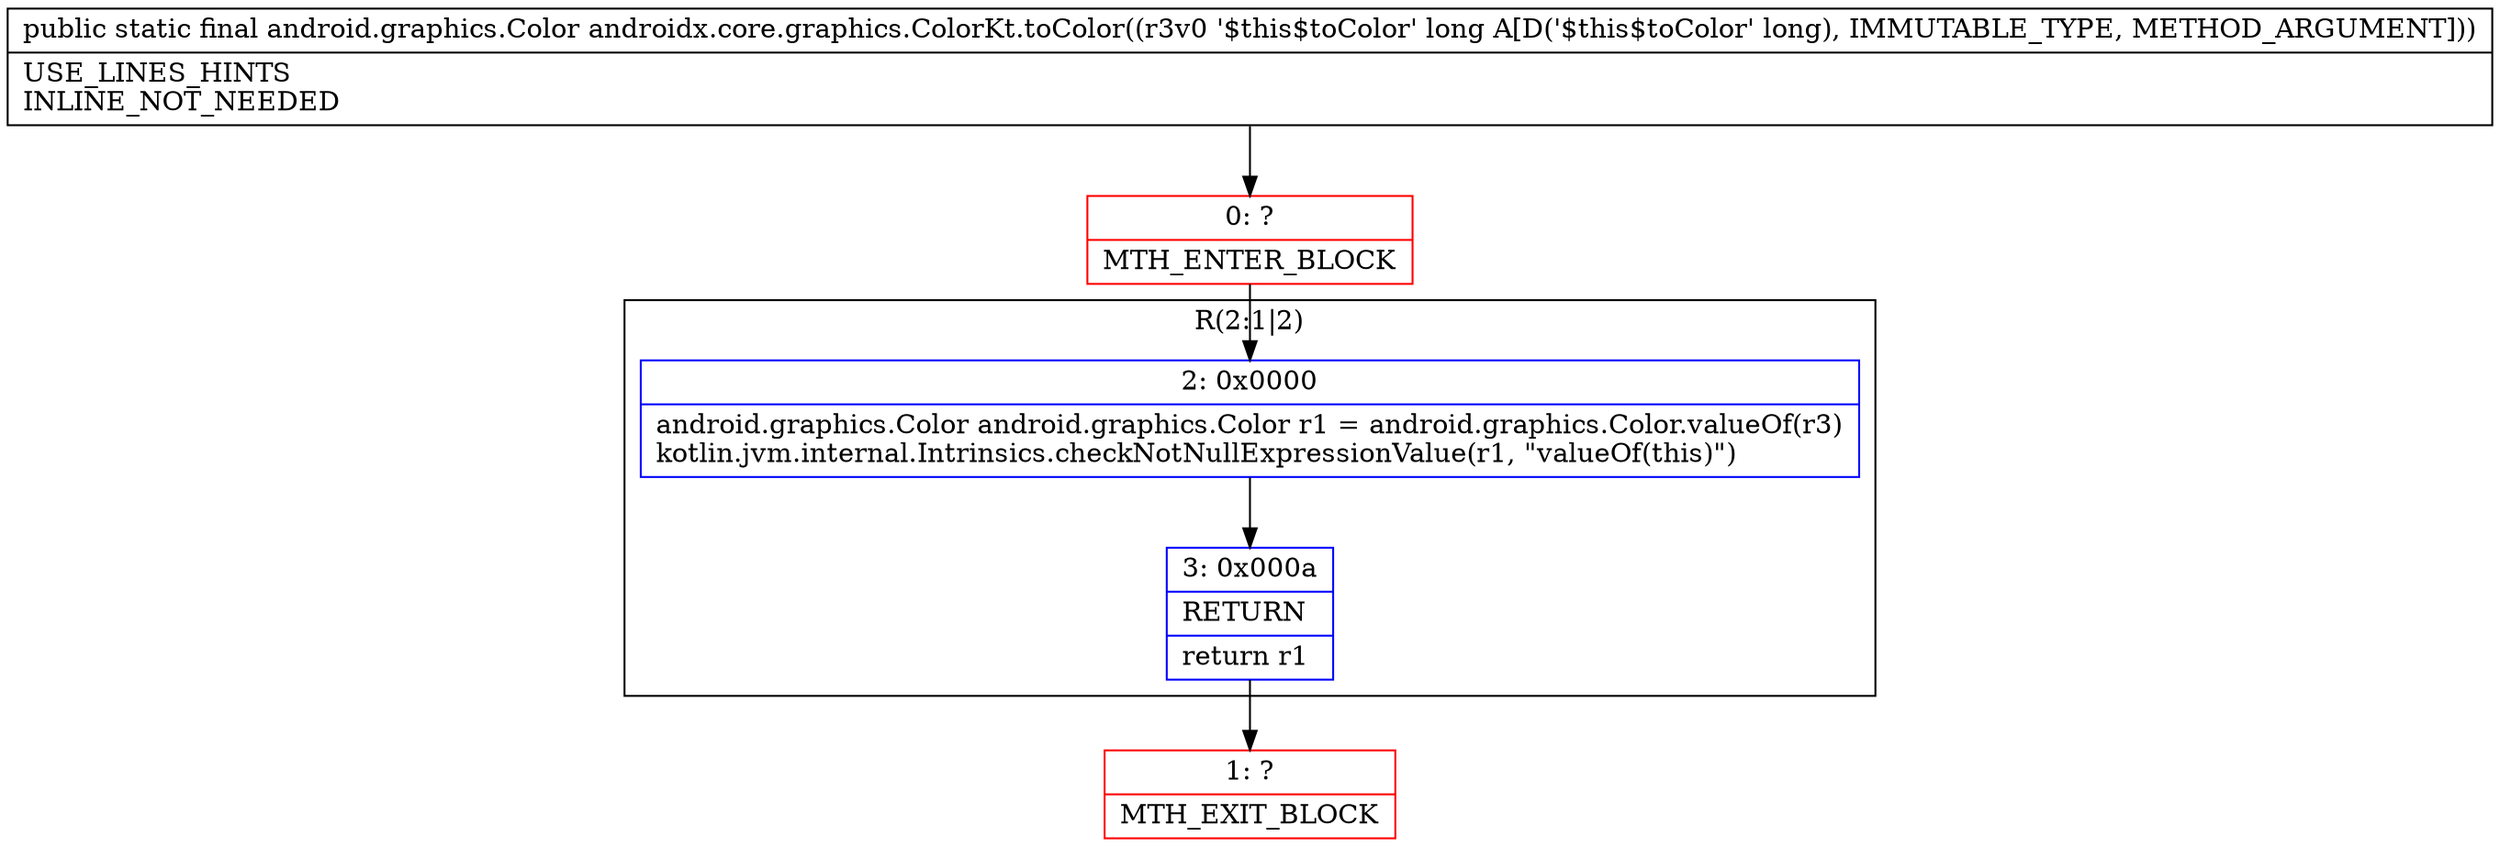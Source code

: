 digraph "CFG forandroidx.core.graphics.ColorKt.toColor(J)Landroid\/graphics\/Color;" {
subgraph cluster_Region_1351187031 {
label = "R(2:1|2)";
node [shape=record,color=blue];
Node_2 [shape=record,label="{2\:\ 0x0000|android.graphics.Color android.graphics.Color r1 = android.graphics.Color.valueOf(r3)\lkotlin.jvm.internal.Intrinsics.checkNotNullExpressionValue(r1, \"valueOf(this)\")\l}"];
Node_3 [shape=record,label="{3\:\ 0x000a|RETURN\l|return r1\l}"];
}
Node_0 [shape=record,color=red,label="{0\:\ ?|MTH_ENTER_BLOCK\l}"];
Node_1 [shape=record,color=red,label="{1\:\ ?|MTH_EXIT_BLOCK\l}"];
MethodNode[shape=record,label="{public static final android.graphics.Color androidx.core.graphics.ColorKt.toColor((r3v0 '$this$toColor' long A[D('$this$toColor' long), IMMUTABLE_TYPE, METHOD_ARGUMENT]))  | USE_LINES_HINTS\lINLINE_NOT_NEEDED\l}"];
MethodNode -> Node_0;Node_2 -> Node_3;
Node_3 -> Node_1;
Node_0 -> Node_2;
}

